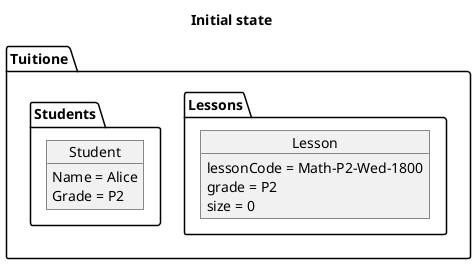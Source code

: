 @startuml

title Initial state

package Tuitione {
    package Lessons {
        object Lesson {
        lessonCode = Math-P2-Wed-1800
        grade = P2
        size = 0
        }
    }
    package Students {
        object Student {
        Name = Alice
        Grade = P2
        }
    }
}


@end